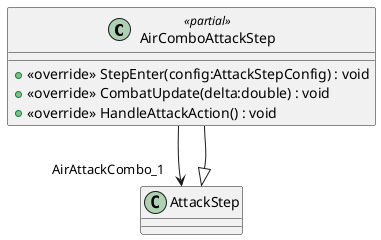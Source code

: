 @startuml
class AirComboAttackStep <<partial>> {
    + <<override>> StepEnter(config:AttackStepConfig) : void
    + <<override>> CombatUpdate(delta:double) : void
    + <<override>> HandleAttackAction() : void
}
AttackStep <|-- AirComboAttackStep
AirComboAttackStep --> "AirAttackCombo_1" AttackStep
@enduml
